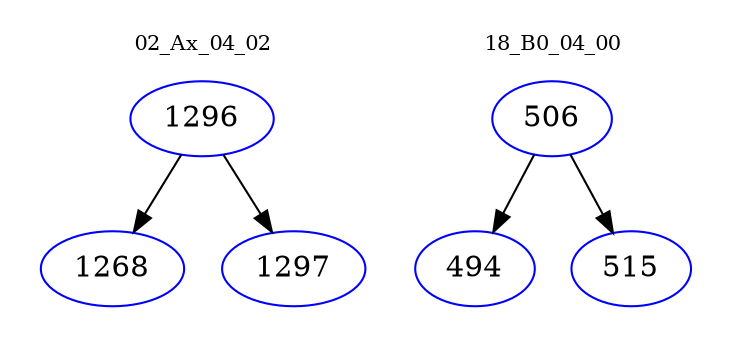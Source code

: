 digraph{
subgraph cluster_0 {
color = white
label = "02_Ax_04_02";
fontsize=10;
T0_1296 [label="1296", color="blue"]
T0_1296 -> T0_1268 [color="black"]
T0_1268 [label="1268", color="blue"]
T0_1296 -> T0_1297 [color="black"]
T0_1297 [label="1297", color="blue"]
}
subgraph cluster_1 {
color = white
label = "18_B0_04_00";
fontsize=10;
T1_506 [label="506", color="blue"]
T1_506 -> T1_494 [color="black"]
T1_494 [label="494", color="blue"]
T1_506 -> T1_515 [color="black"]
T1_515 [label="515", color="blue"]
}
}
